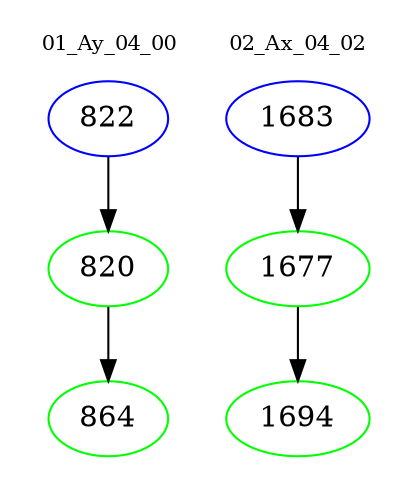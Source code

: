 digraph{
subgraph cluster_0 {
color = white
label = "01_Ay_04_00";
fontsize=10;
T0_822 [label="822", color="blue"]
T0_822 -> T0_820 [color="black"]
T0_820 [label="820", color="green"]
T0_820 -> T0_864 [color="black"]
T0_864 [label="864", color="green"]
}
subgraph cluster_1 {
color = white
label = "02_Ax_04_02";
fontsize=10;
T1_1683 [label="1683", color="blue"]
T1_1683 -> T1_1677 [color="black"]
T1_1677 [label="1677", color="green"]
T1_1677 -> T1_1694 [color="black"]
T1_1694 [label="1694", color="green"]
}
}
